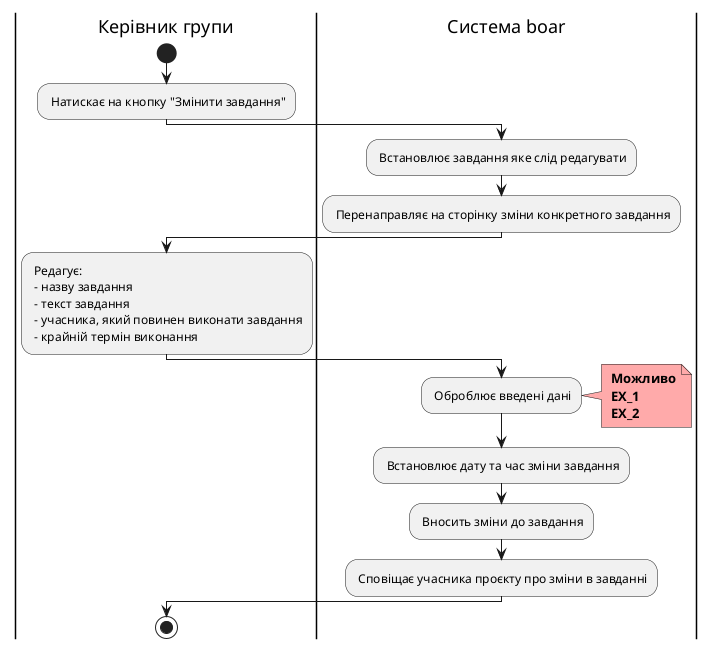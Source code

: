 ﻿@startuml

|Керівник групи|
start
: Натискає на кнопку "Змінити завдання";

|Система boar|
: Встановлює завдання яке слід редагувати;
: Перенаправляє на сторінку зміни конкретного завдання;

|Керівник групи|
: Редагує:
 - назву завдання
 - текст завдання
 - учасника, який повинен виконати завдання
 - крайній термін виконання;

|Система boar|
: Оброблює введені дані;
note right #ffaaaa
<b> Можливо
<b> EX_1
<b> EX_2
end note
: Встановлює дату та час зміни завдання;
: Вносить зміни до завдання;
: Сповіщає учасника проєкту про зміни в завданні;


|Керівник групи|
stop;
@enduml
